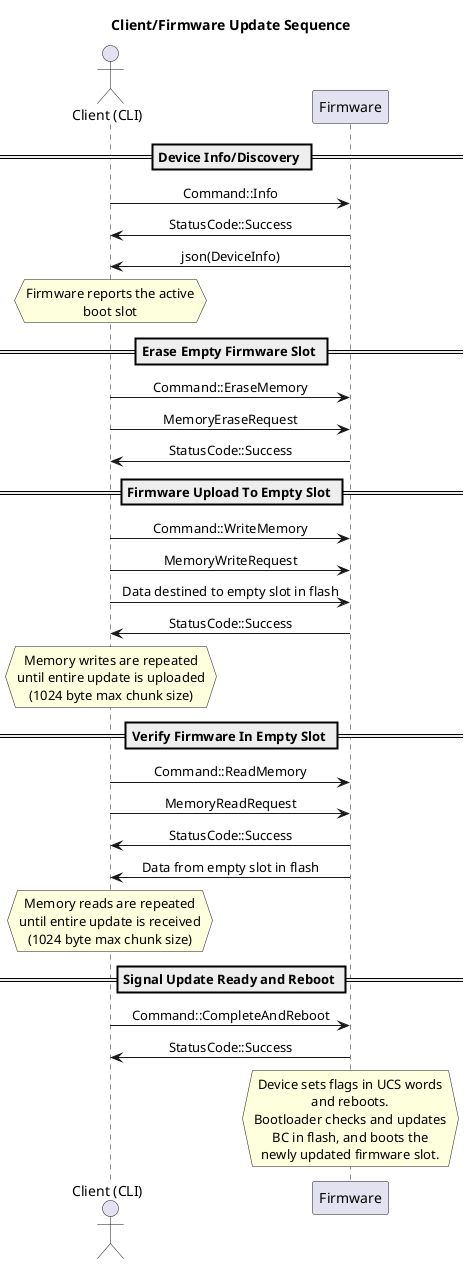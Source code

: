 @startuml

skinparam defaultTextAlignment center
/'skinparam monochrome reverse'/

title "Client/Firmware Update Sequence"

actor "Client (CLI)" as client
participant Firmware as fw

== Device Info/Discovery ==
client -> fw : Command::Info
fw -> client : StatusCode::Success
fw -> client : json(DeviceInfo)
hnote over client
    Firmware reports the active
    boot slot
endhnote

== Erase Empty Firmware Slot ==
client -> fw : Command::EraseMemory
client -> fw : MemoryEraseRequest
fw -> client : StatusCode::Success

== Firmware Upload To Empty Slot ==
client -> fw : Command::WriteMemory
client -> fw : MemoryWriteRequest
client -> fw : Data destined to empty slot in flash
fw -> client : StatusCode::Success
hnote over client
    Memory writes are repeated
    until entire update is uploaded
    (1024 byte max chunk size)
endhnote

== Verify Firmware In Empty Slot ==
client -> fw : Command::ReadMemory
client -> fw : MemoryReadRequest
fw -> client : StatusCode::Success
fw -> client : Data from empty slot in flash
hnote over client
    Memory reads are repeated
    until entire update is received
    (1024 byte max chunk size)
endhnote

== Signal Update Ready and Reboot ==
client -> fw : Command::CompleteAndReboot
fw -> client : StatusCode::Success
hnote over fw
    Device sets flags in UCS words
    and reboots.
    Bootloader checks and updates
    BC in flash, and boots the
    newly updated firmware slot.
endhnote

@enduml
